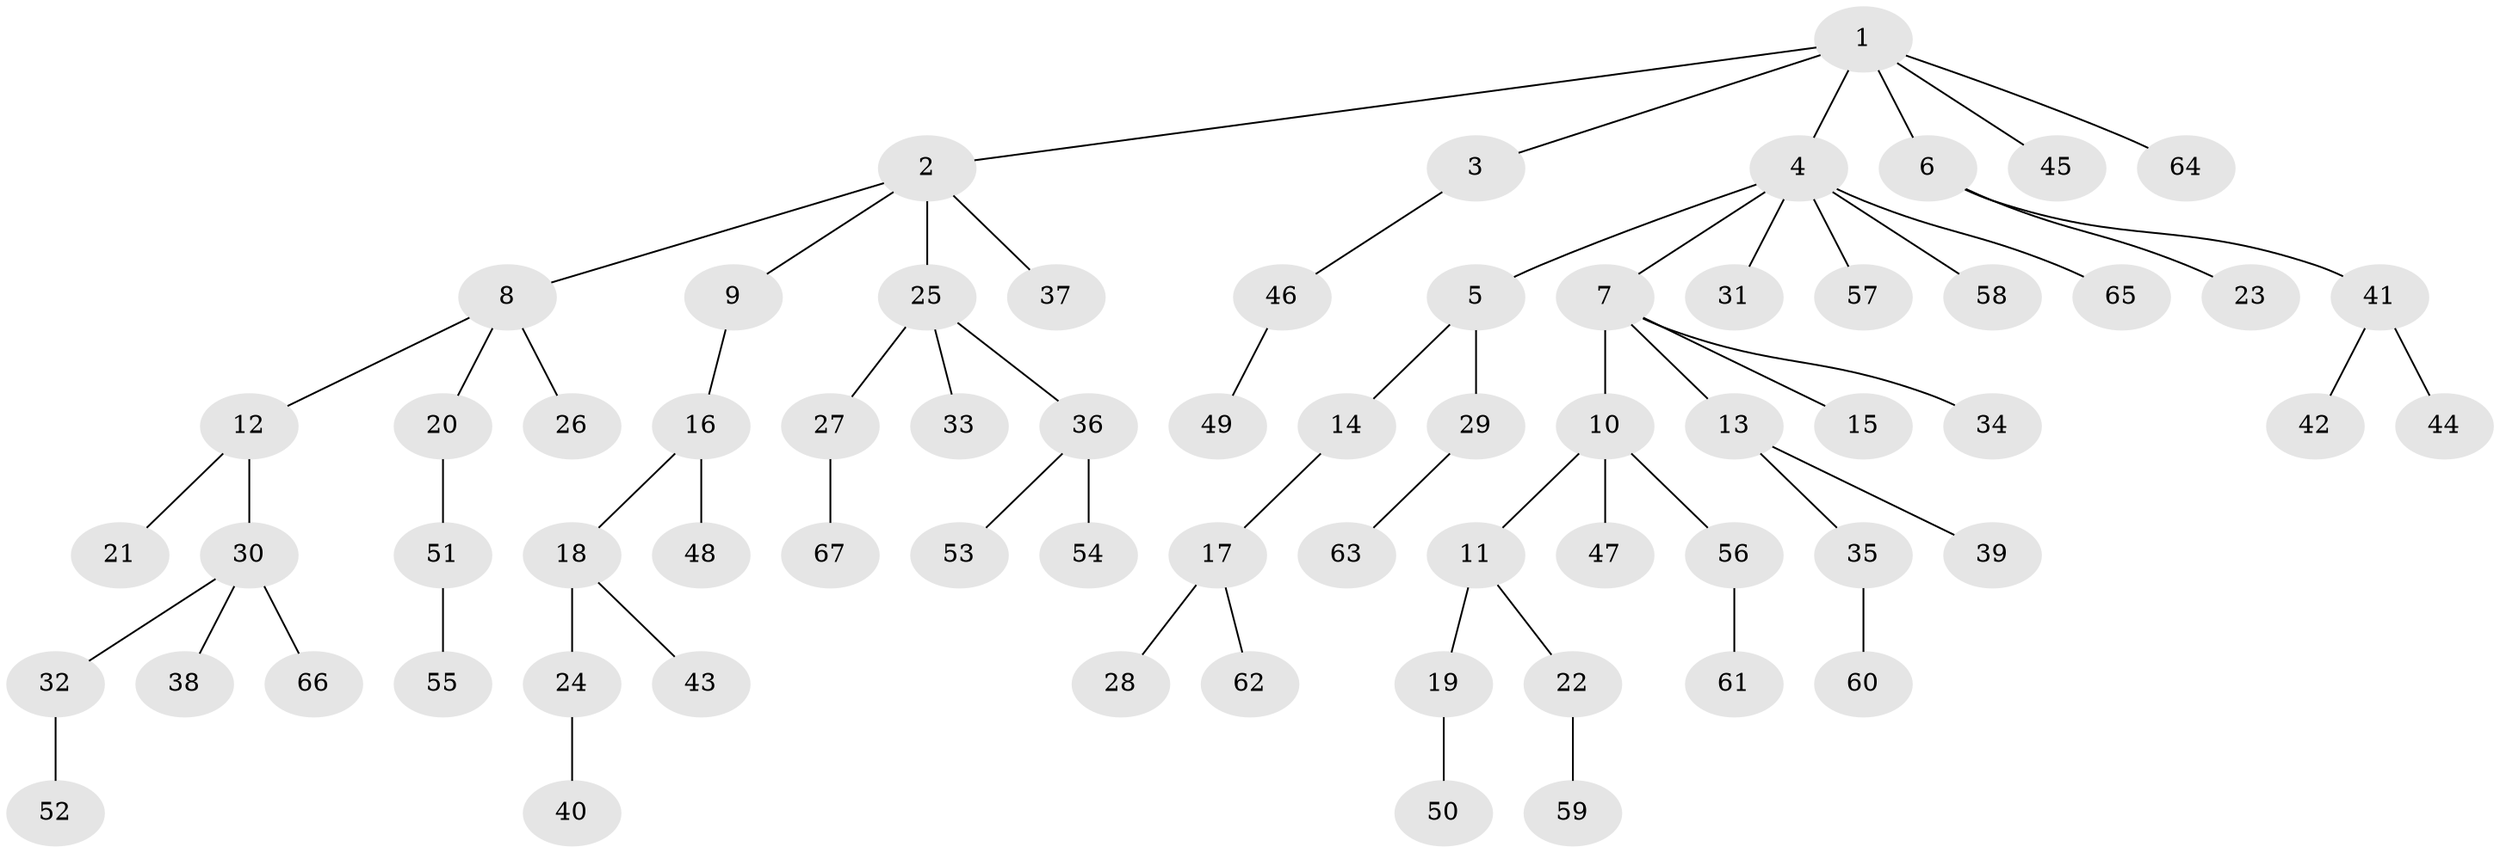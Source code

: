 // Generated by graph-tools (version 1.1) at 2025/50/03/09/25 03:50:18]
// undirected, 67 vertices, 66 edges
graph export_dot {
graph [start="1"]
  node [color=gray90,style=filled];
  1;
  2;
  3;
  4;
  5;
  6;
  7;
  8;
  9;
  10;
  11;
  12;
  13;
  14;
  15;
  16;
  17;
  18;
  19;
  20;
  21;
  22;
  23;
  24;
  25;
  26;
  27;
  28;
  29;
  30;
  31;
  32;
  33;
  34;
  35;
  36;
  37;
  38;
  39;
  40;
  41;
  42;
  43;
  44;
  45;
  46;
  47;
  48;
  49;
  50;
  51;
  52;
  53;
  54;
  55;
  56;
  57;
  58;
  59;
  60;
  61;
  62;
  63;
  64;
  65;
  66;
  67;
  1 -- 2;
  1 -- 3;
  1 -- 4;
  1 -- 6;
  1 -- 45;
  1 -- 64;
  2 -- 8;
  2 -- 9;
  2 -- 25;
  2 -- 37;
  3 -- 46;
  4 -- 5;
  4 -- 7;
  4 -- 31;
  4 -- 57;
  4 -- 58;
  4 -- 65;
  5 -- 14;
  5 -- 29;
  6 -- 23;
  6 -- 41;
  7 -- 10;
  7 -- 13;
  7 -- 15;
  7 -- 34;
  8 -- 12;
  8 -- 20;
  8 -- 26;
  9 -- 16;
  10 -- 11;
  10 -- 47;
  10 -- 56;
  11 -- 19;
  11 -- 22;
  12 -- 21;
  12 -- 30;
  13 -- 35;
  13 -- 39;
  14 -- 17;
  16 -- 18;
  16 -- 48;
  17 -- 28;
  17 -- 62;
  18 -- 24;
  18 -- 43;
  19 -- 50;
  20 -- 51;
  22 -- 59;
  24 -- 40;
  25 -- 27;
  25 -- 33;
  25 -- 36;
  27 -- 67;
  29 -- 63;
  30 -- 32;
  30 -- 38;
  30 -- 66;
  32 -- 52;
  35 -- 60;
  36 -- 53;
  36 -- 54;
  41 -- 42;
  41 -- 44;
  46 -- 49;
  51 -- 55;
  56 -- 61;
}
